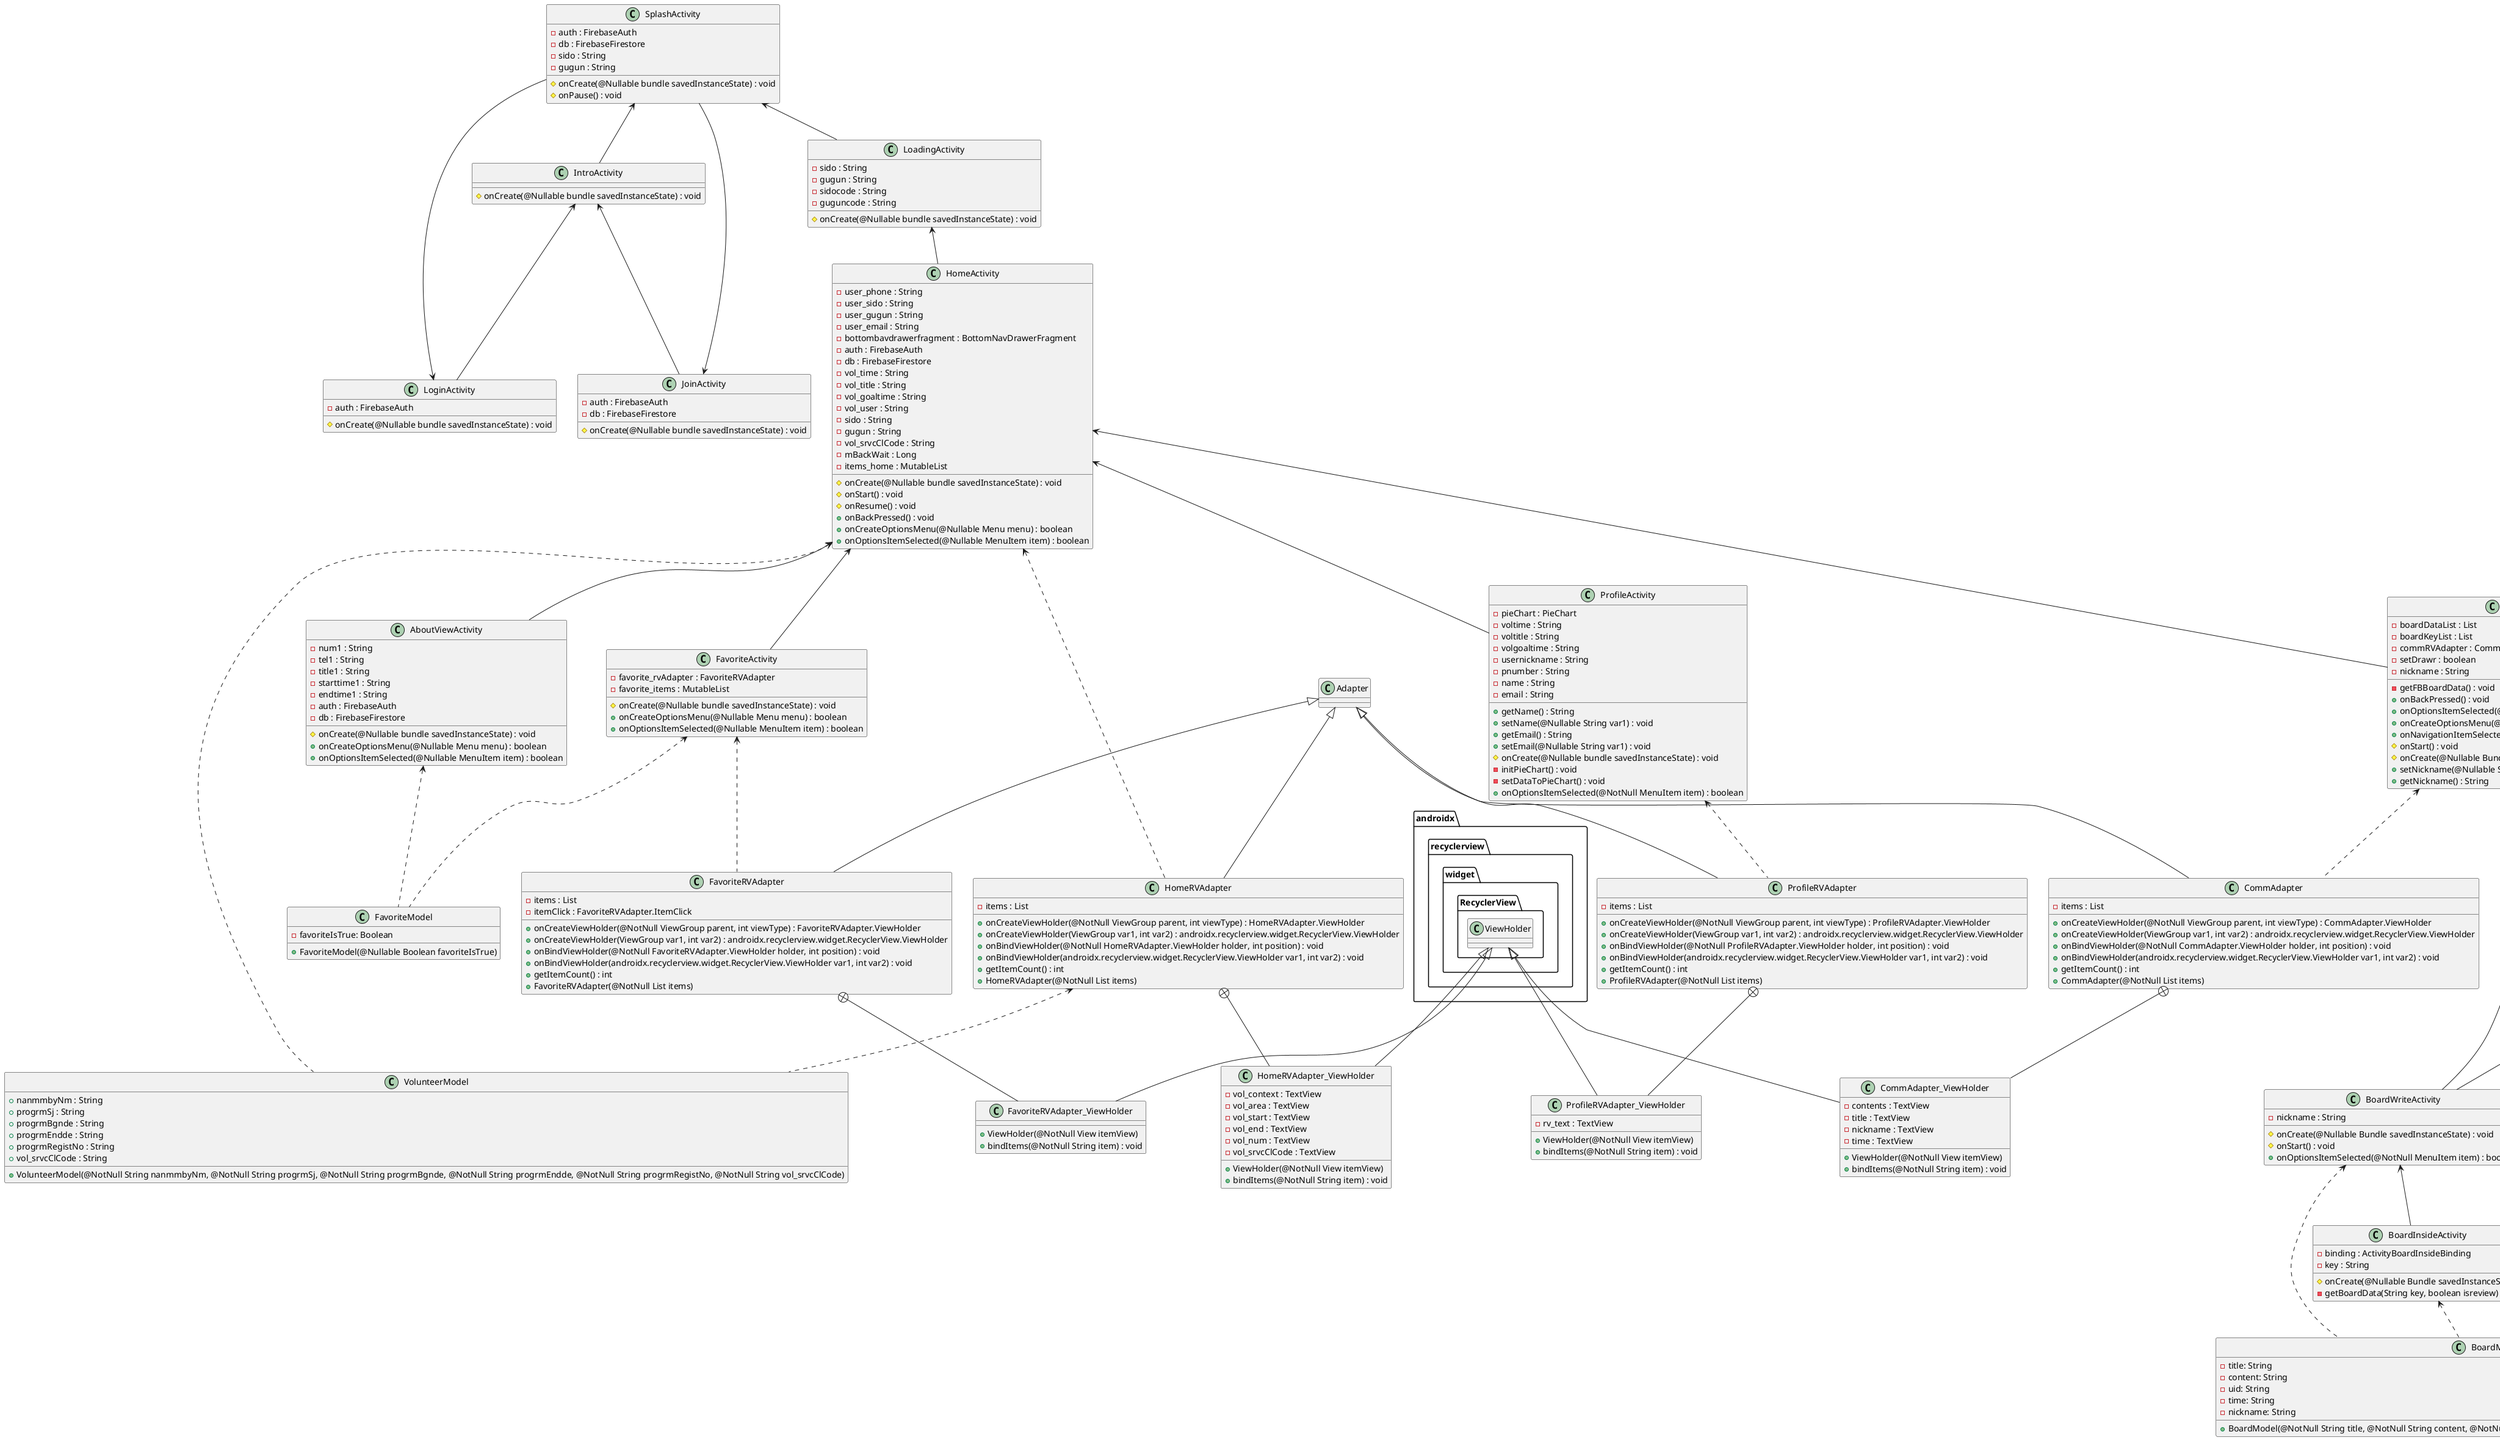 @@ -0,0 +1,281 @@
@startuml
'https://plantuml.com/class-diagram

SplashActivity <-- IntroActivity
SplashActivity <-- LoadingActivity
LoadingActivity <-- HomeActivity
IntroActivity <-- LoginActivity
IntroActivity <-- JoinActivity
LoginActivity <-- SplashActivity
JoinActivity <-- SplashActivity
HomeActivity <-- ProfileActivity
HomeActivity <-- AboutViewActivity
HomeActivity <-- CommActivity
HomeActivity <-- FavoriteActivity
CommActivity <--> ReviewActivity
CommActivity <-- BoardWriteActivity
ReviewActivity <-- BoardWriteActivity
BoardWriteActivity <-- BoardInsideActivity

HomeActivity <..VolunteerModel
HomeRVAdapter <..VolunteerModel
AboutViewActivity <.. FavoriteModel
FavoriteActivity <.. FavoriteModel
BoardWriteActivity <..BoardModel
BoardInsideActivity <..BoardModel
CommActivity <..BoardModel
ReviewActivity <..BoardModel

HomeActivity <.. HomeRVAdapter
HomeRVAdapter +-- HomeRVAdapter_ViewHolder
ProfileActivity <.. ProfileRVAdapter
ProfileRVAdapter +-- ProfileRVAdapter_ViewHolder
FavoriteActivity <.. FavoriteRVAdapter
FavoriteRVAdapter +-- FavoriteRVAdapter_ViewHolder
CommActivity <..CommAdapter
CommAdapter +-- CommAdapter_ViewHolder

class SplashActivity{
    -auth : FirebaseAuth
    -db : FirebaseFirestore
    -sido : String
    -gugun : String
    #onCreate(@Nullable bundle savedInstanceState) : void
    #onPause() : void
}

class LoadingActivity{
    -sido : String
    -gugun : String
    -sidocode : String
    -guguncode : String

    #onCreate(@Nullable bundle savedInstanceState) : void
}

class IntroActivity{
    #onCreate(@Nullable bundle savedInstanceState) : void
}

class LoginActivity {
    -auth : FirebaseAuth

    #onCreate(@Nullable bundle savedInstanceState) : void
}

class JoinActivity {
    -auth : FirebaseAuth
    -db : FirebaseFirestore

    #onCreate(@Nullable bundle savedInstanceState) : void
}

class HomeActivity{
    -user_phone : String
    -user_sido : String
    -user_gugun : String
    -user_email : String
    -bottombavdrawerfragment : BottomNavDrawerFragment
    -auth : FirebaseAuth
    -db : FirebaseFirestore
    -vol_time : String
    -vol_title : String
    -vol_goaltime : String
    -vol_user : String
    -sido : String
    -gugun : String
    -vol_srvcClCode : String
    -mBackWait : Long
    -items_home : MutableList

    #onCreate(@Nullable bundle savedInstanceState) : void
    #onStart() : void
    #onResume() : void
    +onBackPressed() : void
    +onCreateOptionsMenu(@Nullable Menu menu) : boolean
    +onOptionsItemSelected(@Nullable MenuItem item) : boolean
}

class HomeRVAdapter extends Adapter{
    -items : List

    +onCreateViewHolder(@NotNull ViewGroup parent, int viewType) : HomeRVAdapter.ViewHolder
    +onCreateViewHolder(ViewGroup var1, int var2) : androidx.recyclerview.widget.RecyclerView.ViewHolder
    +onBindViewHolder(@NotNull HomeRVAdapter.ViewHolder holder, int position) : void
    +onBindViewHolder(androidx.recyclerview.widget.RecyclerView.ViewHolder var1, int var2) : void
    +getItemCount() : int
    +HomeRVAdapter(@NotNull List items)
}

class HomeRVAdapter_ViewHolder extends androidx.recyclerview.widget.RecyclerView.ViewHolder{
    -vol_context : TextView
    -vol_area : TextView
    -vol_start : TextView
    -vol_end : TextView
    -vol_num : TextView
    -vol_srvcClCode : TextView

    +ViewHolder(@NotNull View itemView)
    +bindItems(@NotNull String item) : void
}
class VolunteerModel{
    +nanmmbyNm : String
    +progrmSj : String
    +progrmBgnde : String
    +progrmEndde : String
    +progrmRegistNo : String
    +vol_srvcClCode : String

    +VolunteerModel(@NotNull String nanmmbyNm, @NotNull String progrmSj, @NotNull String progrmBgnde, @NotNull String progrmEndde, @NotNull String progrmRegistNo, @NotNull String vol_srvcClCode)
}

class ProfileActivity {

    -pieChart : PieChart
    -voltime : String
    -voltitle : String
    -volgoaltime : String
    -usernickname : String
    -pnumber : String
    -name : String
    -email : String

    +getName() : String
    +setName(@Nullable String var1) : void
    +getEmail() : String
    +setEmail(@Nullable String var1) : void
    #onCreate(@Nullable bundle savedInstanceState) : void
    -initPieChart() : void
    -setDataToPieChart() : void
    +onOptionsItemSelected(@NotNull MenuItem item) : boolean
}

class ProfileRVAdapter extends Adapter{
    -items : List

    +onCreateViewHolder(@NotNull ViewGroup parent, int viewType) : ProfileRVAdapter.ViewHolder
    +onCreateViewHolder(ViewGroup var1, int var2) : androidx.recyclerview.widget.RecyclerView.ViewHolder
    +onBindViewHolder(@NotNull ProfileRVAdapter.ViewHolder holder, int position) : void
    +onBindViewHolder(androidx.recyclerview.widget.RecyclerView.ViewHolder var1, int var2) : void
    +getItemCount() : int
    +ProfileRVAdapter(@NotNull List items)
}

class ProfileRVAdapter_ViewHolder extends androidx.recyclerview.widget.RecyclerView.ViewHolder{
    -rv_text : TextView
    +ViewHolder(@NotNull View itemView)
    +bindItems(@NotNull String item) : void
}


class AboutViewActivity{
    -num1 : String
    -tel1 : String
    -title1 : String
    -starttime1 : String
    -endtime1 : String
    -auth : FirebaseAuth
    -db : FirebaseFirestore

    #onCreate(@Nullable bundle savedInstanceState) : void
    +onCreateOptionsMenu(@Nullable Menu menu) : boolean
    +onOptionsItemSelected(@Nullable MenuItem item) : boolean
}

class FavoriteModel{
    -favoriteIsTrue: Boolean

    +FavoriteModel(@Nullable Boolean favoriteIsTrue)
}

class FavoriteActivity{
    -favorite_rvAdapter : FavoriteRVAdapter
    -favorite_items : MutableList

    #onCreate(@Nullable bundle savedInstanceState) : void
    +onCreateOptionsMenu(@Nullable Menu menu) : boolean
    +onOptionsItemSelected(@Nullable MenuItem item) : boolean
}

class FavoriteRVAdapter extends Adapter{
    -items : List
    -itemClick : FavoriteRVAdapter.ItemClick
    +onCreateViewHolder(@NotNull ViewGroup parent, int viewType) : FavoriteRVAdapter.ViewHolder
    +onCreateViewHolder(ViewGroup var1, int var2) : androidx.recyclerview.widget.RecyclerView.ViewHolder
    +onBindViewHolder(@NotNull FavoriteRVAdapter.ViewHolder holder, int position) : void
    +onBindViewHolder(androidx.recyclerview.widget.RecyclerView.ViewHolder var1, int var2) : void
    +getItemCount() : int
    +FavoriteRVAdapter(@NotNull List items)
}

class FavoriteRVAdapter_ViewHolder extends androidx.recyclerview.widget.RecyclerView.ViewHolder{
    +ViewHolder(@NotNull View itemView)
    +bindItems(@NotNull String item) : void
}


class CommActivity implements OnNavigationItemSelectedListener{
    -boardDataList : List
    -boardKeyList : List
    -commRVAdapter : CommAdapter
    -setDrawr : boolean
    -nickname : String

    -getFBBoardData() : void
    +onBackPressed() : void
    +onOptionsItemSelected(@NotNull MenuItem item) : boolean
    +onCreateOptionsMenu(@Nullable Menu menu) : boolean
    +onNavigationItemSelected(@NotNull MenuItem item) : boolean
    #onStart() : void
    #onCreate(@Nullable Bundle savedInstanceState) : void
    +setNickname(@Nullable String var1) : void
    +getNickname() : String
}

class BoardInsideActivity {
    -binding : ActivityBoardInsideBinding
    -key : String
    #onCreate(@Nullable Bundle savedInstanceState)
    -getBoardData(String key, boolean isreview)
}

class BoardModel{
    -title: String
    -content: String
    -uid: String
    -time: String
    -nickname: String
    +BoardModel(@NotNull String title, @NotNull String content, @NotNull String uid, @NotNull String time, @NotNull String nickname)
}
class BoardWriteActivity {
    -nickname : String
    #onCreate(@Nullable Bundle savedInstanceState) : void
    #onStart() : void
    +onOptionsItemSelected(@NotNull MenuItem item) : boolean

}


class CommAdapter extends Adapter{
    -items : List

    +onCreateViewHolder(@NotNull ViewGroup parent, int viewType) : CommAdapter.ViewHolder
    +onCreateViewHolder(ViewGroup var1, int var2) : androidx.recyclerview.widget.RecyclerView.ViewHolder
    +onBindViewHolder(@NotNull CommAdapter.ViewHolder holder, int position) : void
    +onBindViewHolder(androidx.recyclerview.widget.RecyclerView.ViewHolder var1, int var2) : void
    +getItemCount() : int
    +CommAdapter(@NotNull List items)
}

class CommAdapter_ViewHolder extends androidx.recyclerview.widget.RecyclerView.ViewHolder{
    -contents : TextView
    -title : TextView
    -nickname : TextView
    -time : TextView
    +ViewHolder(@NotNull View itemView)
    +bindItems(@NotNull String item) : void
}






class ReviewActivity  implements OnNavigationItemSelectedListener{
    -boardDataList : List
    -boardKeyList : List
    -commRVAdapter : CommAdapter
    -setDrawr : boolean
    -nickname : String

    -getFBBoardData() : void
    +onBackPressed() : void
    +onOptionsItemSelected(@NotNull MenuItem item) : boolean
    +onCreateOptionsMenu(@Nullable Menu menu) : boolean
    +onNavigationItemSelected(@NotNull MenuItem item) : boolean
    #onStart() : void
    #onCreate(@Nullable Bundle savedInstanceState) : void
    +setNickname(@Nullable String var1) : void
    +getNickname() : String
}








@enduml